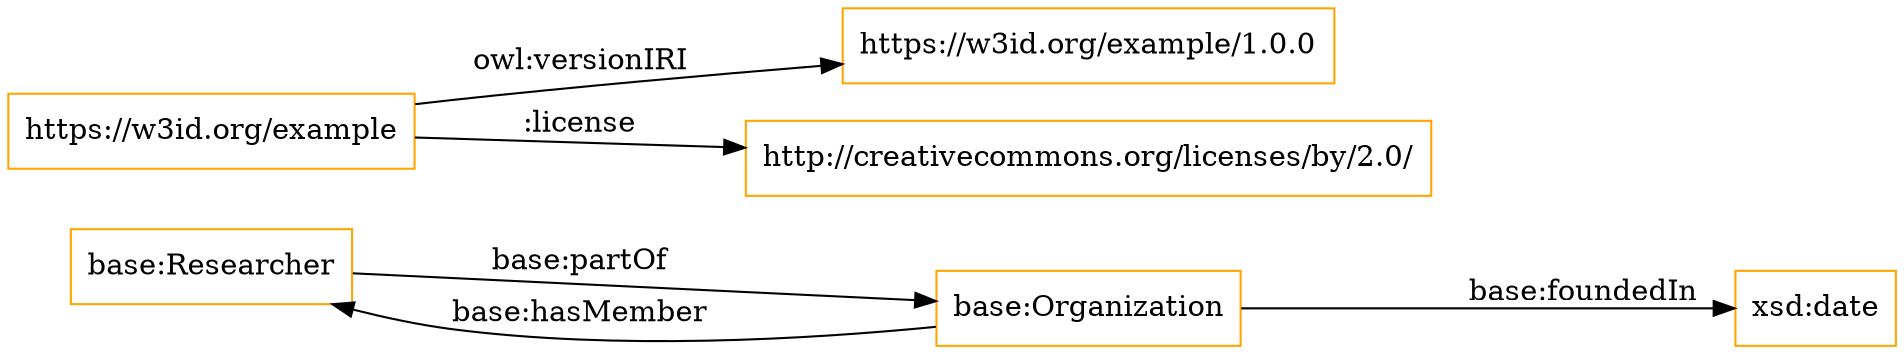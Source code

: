 digraph ar2dtool_diagram { 
rankdir=LR;
size="1501"
node [shape = rectangle, color="orange"]; "base:Researcher" "base:Organization" ; /*classes style*/
	"https://w3id.org/example" -> "https://w3id.org/example/1.0.0" [ label = "owl:versionIRI" ];
	"https://w3id.org/example" -> "http://creativecommons.org/licenses/by/2.0/" [ label = ":license" ];
	"base:Organization" -> "xsd:date" [ label = "base:foundedIn" ];
	"base:Researcher" -> "base:Organization" [ label = "base:partOf" ];
	"base:Organization" -> "base:Researcher" [ label = "base:hasMember" ];

}
